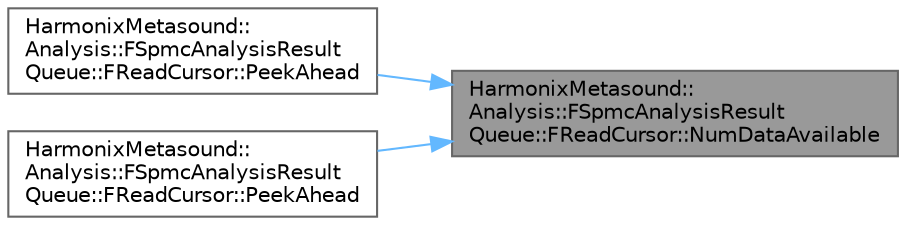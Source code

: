 digraph "HarmonixMetasound::Analysis::FSpmcAnalysisResultQueue::FReadCursor::NumDataAvailable"
{
 // INTERACTIVE_SVG=YES
 // LATEX_PDF_SIZE
  bgcolor="transparent";
  edge [fontname=Helvetica,fontsize=10,labelfontname=Helvetica,labelfontsize=10];
  node [fontname=Helvetica,fontsize=10,shape=box,height=0.2,width=0.4];
  rankdir="RL";
  Node1 [id="Node000001",label="HarmonixMetasound::\lAnalysis::FSpmcAnalysisResult\lQueue::FReadCursor::NumDataAvailable",height=0.2,width=0.4,color="gray40", fillcolor="grey60", style="filled", fontcolor="black",tooltip=" "];
  Node1 -> Node2 [id="edge1_Node000001_Node000002",dir="back",color="steelblue1",style="solid",tooltip=" "];
  Node2 [id="Node000002",label="HarmonixMetasound::\lAnalysis::FSpmcAnalysisResult\lQueue::FReadCursor::PeekAhead",height=0.2,width=0.4,color="grey40", fillcolor="white", style="filled",URL="$db/d23/classHarmonixMetasound_1_1Analysis_1_1FSpmcAnalysisResultQueue_1_1FReadCursor.html#a1aa2ea3312aea782a4d3f755a1969bd9",tooltip=" "];
  Node1 -> Node3 [id="edge2_Node000001_Node000003",dir="back",color="steelblue1",style="solid",tooltip=" "];
  Node3 [id="Node000003",label="HarmonixMetasound::\lAnalysis::FSpmcAnalysisResult\lQueue::FReadCursor::PeekAhead",height=0.2,width=0.4,color="grey40", fillcolor="white", style="filled",URL="$db/d23/classHarmonixMetasound_1_1Analysis_1_1FSpmcAnalysisResultQueue_1_1FReadCursor.html#a0011d31839336c8bd8dd8ee87aa5e3e4",tooltip=" "];
}
